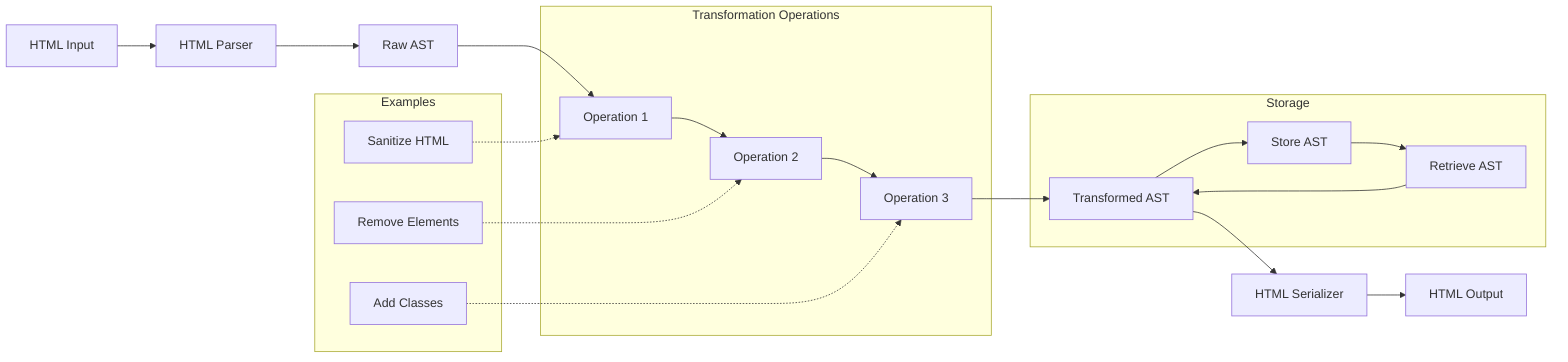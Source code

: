 flowchart LR
    HTML[HTML Input] --> Parser[HTML Parser]
    Parser --> RAW[Raw AST]
    RAW --> OP1[Operation 1]
    OP1 --> OP2[Operation 2]
    OP2 --> OP3[Operation 3]
    OP3 --> FINAL[Transformed AST]
    
    subgraph "Storage"
        FINAL --> Store[Store AST]
        Store --> Retrieve[Retrieve AST]
        Retrieve --> FINAL
    end
    
    FINAL --> Serialize[HTML Serializer]
    Serialize --> Output[HTML Output]
    
    subgraph "Transformation Operations"
        OP1
        OP2
        OP3
    end
    
    subgraph "Examples"
        SAN[Sanitize HTML] -.-> OP1
        RM[Remove Elements] -.-> OP2
        ADD[Add Classes] -.-> OP3
    end
